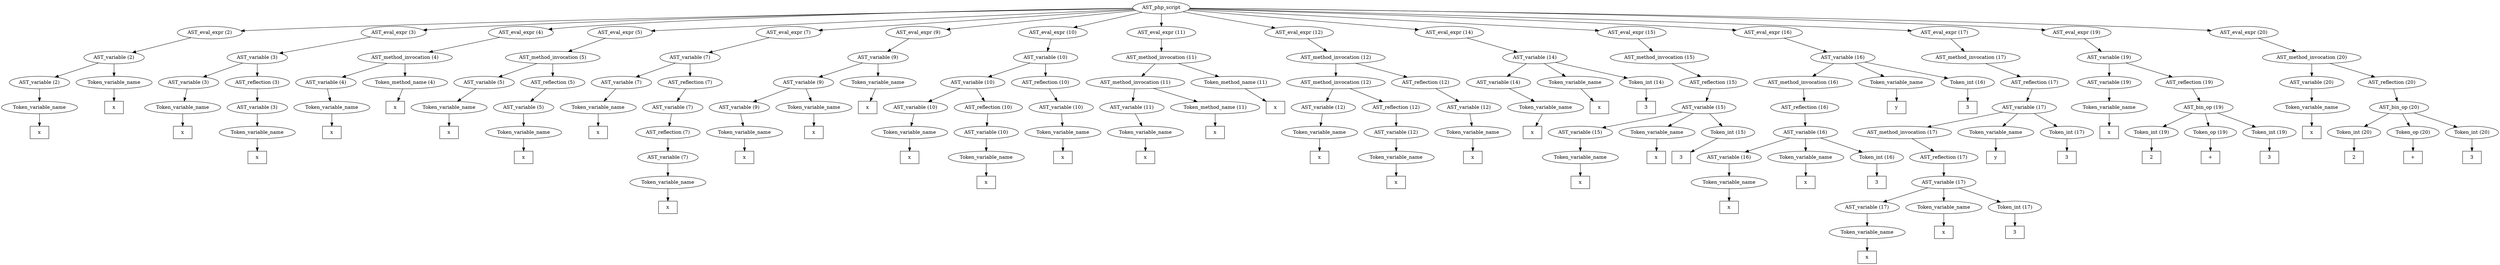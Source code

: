 /*
 * AST in dot format generated by phc -- the PHP compiler
 */

digraph AST {
node_0 [label="AST_php_script"];
node_1 [label="AST_eval_expr (2)"];
node_2 [label="AST_variable (2)"];
node_3 [label="AST_variable (2)"];
node_4 [label="Token_variable_name"];
node_5 [label="x", shape=box]
node_4 -> node_5;
node_3 -> node_4;
node_6 [label="Token_variable_name"];
node_7 [label="x", shape=box]
node_6 -> node_7;
node_2 -> node_6;
node_2 -> node_3;
node_1 -> node_2;
node_8 [label="AST_eval_expr (3)"];
node_9 [label="AST_variable (3)"];
node_10 [label="AST_variable (3)"];
node_11 [label="Token_variable_name"];
node_12 [label="x", shape=box]
node_11 -> node_12;
node_10 -> node_11;
node_13 [label="AST_reflection (3)"];
node_14 [label="AST_variable (3)"];
node_15 [label="Token_variable_name"];
node_16 [label="x", shape=box]
node_15 -> node_16;
node_14 -> node_15;
node_13 -> node_14;
node_9 -> node_13;
node_9 -> node_10;
node_8 -> node_9;
node_17 [label="AST_eval_expr (4)"];
node_18 [label="AST_method_invocation (4)"];
node_19 [label="AST_variable (4)"];
node_20 [label="Token_variable_name"];
node_21 [label="x", shape=box]
node_20 -> node_21;
node_19 -> node_20;
node_22 [label="Token_method_name (4)"];
node_23 [label="x", shape=box]
node_22 -> node_23;
node_18 -> node_22;
node_18 -> node_19;
node_17 -> node_18;
node_24 [label="AST_eval_expr (5)"];
node_25 [label="AST_method_invocation (5)"];
node_26 [label="AST_variable (5)"];
node_27 [label="Token_variable_name"];
node_28 [label="x", shape=box]
node_27 -> node_28;
node_26 -> node_27;
node_29 [label="AST_reflection (5)"];
node_30 [label="AST_variable (5)"];
node_31 [label="Token_variable_name"];
node_32 [label="x", shape=box]
node_31 -> node_32;
node_30 -> node_31;
node_29 -> node_30;
node_25 -> node_29;
node_25 -> node_26;
node_24 -> node_25;
node_33 [label="AST_eval_expr (7)"];
node_34 [label="AST_variable (7)"];
node_35 [label="AST_variable (7)"];
node_36 [label="Token_variable_name"];
node_37 [label="x", shape=box]
node_36 -> node_37;
node_35 -> node_36;
node_38 [label="AST_reflection (7)"];
node_39 [label="AST_variable (7)"];
node_40 [label="AST_reflection (7)"];
node_41 [label="AST_variable (7)"];
node_42 [label="Token_variable_name"];
node_43 [label="x", shape=box]
node_42 -> node_43;
node_41 -> node_42;
node_40 -> node_41;
node_39 -> node_40;
node_38 -> node_39;
node_34 -> node_38;
node_34 -> node_35;
node_33 -> node_34;
node_44 [label="AST_eval_expr (9)"];
node_45 [label="AST_variable (9)"];
node_46 [label="AST_variable (9)"];
node_47 [label="AST_variable (9)"];
node_48 [label="Token_variable_name"];
node_49 [label="x", shape=box]
node_48 -> node_49;
node_47 -> node_48;
node_50 [label="Token_variable_name"];
node_51 [label="x", shape=box]
node_50 -> node_51;
node_46 -> node_50;
node_46 -> node_47;
node_52 [label="Token_variable_name"];
node_53 [label="x", shape=box]
node_52 -> node_53;
node_45 -> node_52;
node_45 -> node_46;
node_44 -> node_45;
node_54 [label="AST_eval_expr (10)"];
node_55 [label="AST_variable (10)"];
node_56 [label="AST_variable (10)"];
node_57 [label="AST_variable (10)"];
node_58 [label="Token_variable_name"];
node_59 [label="x", shape=box]
node_58 -> node_59;
node_57 -> node_58;
node_60 [label="AST_reflection (10)"];
node_61 [label="AST_variable (10)"];
node_62 [label="Token_variable_name"];
node_63 [label="x", shape=box]
node_62 -> node_63;
node_61 -> node_62;
node_60 -> node_61;
node_56 -> node_60;
node_56 -> node_57;
node_64 [label="AST_reflection (10)"];
node_65 [label="AST_variable (10)"];
node_66 [label="Token_variable_name"];
node_67 [label="x", shape=box]
node_66 -> node_67;
node_65 -> node_66;
node_64 -> node_65;
node_55 -> node_64;
node_55 -> node_56;
node_54 -> node_55;
node_68 [label="AST_eval_expr (11)"];
node_69 [label="AST_method_invocation (11)"];
node_70 [label="AST_method_invocation (11)"];
node_71 [label="AST_variable (11)"];
node_72 [label="Token_variable_name"];
node_73 [label="x", shape=box]
node_72 -> node_73;
node_71 -> node_72;
node_74 [label="Token_method_name (11)"];
node_75 [label="x", shape=box]
node_74 -> node_75;
node_70 -> node_74;
node_70 -> node_71;
node_76 [label="Token_method_name (11)"];
node_77 [label="x", shape=box]
node_76 -> node_77;
node_69 -> node_76;
node_69 -> node_70;
node_68 -> node_69;
node_78 [label="AST_eval_expr (12)"];
node_79 [label="AST_method_invocation (12)"];
node_80 [label="AST_method_invocation (12)"];
node_81 [label="AST_variable (12)"];
node_82 [label="Token_variable_name"];
node_83 [label="x", shape=box]
node_82 -> node_83;
node_81 -> node_82;
node_84 [label="AST_reflection (12)"];
node_85 [label="AST_variable (12)"];
node_86 [label="Token_variable_name"];
node_87 [label="x", shape=box]
node_86 -> node_87;
node_85 -> node_86;
node_84 -> node_85;
node_80 -> node_84;
node_80 -> node_81;
node_88 [label="AST_reflection (12)"];
node_89 [label="AST_variable (12)"];
node_90 [label="Token_variable_name"];
node_91 [label="x", shape=box]
node_90 -> node_91;
node_89 -> node_90;
node_88 -> node_89;
node_79 -> node_88;
node_79 -> node_80;
node_78 -> node_79;
node_92 [label="AST_eval_expr (14)"];
node_93 [label="AST_variable (14)"];
node_94 [label="AST_variable (14)"];
node_95 [label="Token_variable_name"];
node_96 [label="x", shape=box]
node_95 -> node_96;
node_94 -> node_95;
node_97 [label="Token_variable_name"];
node_98 [label="x", shape=box]
node_97 -> node_98;
node_99 [label="Token_int (14)"];
node_100 [label="3", shape=box]
node_99 -> node_100;
node_93 -> node_99;
node_93 -> node_97;
node_93 -> node_94;
node_92 -> node_93;
node_101 [label="AST_eval_expr (15)"];
node_102 [label="AST_method_invocation (15)"];
node_103 [label="AST_reflection (15)"];
node_104 [label="AST_variable (15)"];
node_105 [label="AST_variable (15)"];
node_106 [label="Token_variable_name"];
node_107 [label="x", shape=box]
node_106 -> node_107;
node_105 -> node_106;
node_108 [label="Token_variable_name"];
node_109 [label="x", shape=box]
node_108 -> node_109;
node_110 [label="Token_int (15)"];
node_111 [label="3", shape=box]
node_110 -> node_111;
node_104 -> node_110;
node_104 -> node_108;
node_104 -> node_105;
node_103 -> node_104;
node_102 -> node_103;
node_101 -> node_102;
node_112 [label="AST_eval_expr (16)"];
node_113 [label="AST_variable (16)"];
node_114 [label="AST_method_invocation (16)"];
node_115 [label="AST_reflection (16)"];
node_116 [label="AST_variable (16)"];
node_117 [label="AST_variable (16)"];
node_118 [label="Token_variable_name"];
node_119 [label="x", shape=box]
node_118 -> node_119;
node_117 -> node_118;
node_120 [label="Token_variable_name"];
node_121 [label="x", shape=box]
node_120 -> node_121;
node_122 [label="Token_int (16)"];
node_123 [label="3", shape=box]
node_122 -> node_123;
node_116 -> node_122;
node_116 -> node_120;
node_116 -> node_117;
node_115 -> node_116;
node_114 -> node_115;
node_124 [label="Token_variable_name"];
node_125 [label="y", shape=box]
node_124 -> node_125;
node_126 [label="Token_int (16)"];
node_127 [label="3", shape=box]
node_126 -> node_127;
node_113 -> node_126;
node_113 -> node_124;
node_113 -> node_114;
node_112 -> node_113;
node_128 [label="AST_eval_expr (17)"];
node_129 [label="AST_method_invocation (17)"];
node_130 [label="AST_reflection (17)"];
node_131 [label="AST_variable (17)"];
node_132 [label="AST_method_invocation (17)"];
node_133 [label="AST_reflection (17)"];
node_134 [label="AST_variable (17)"];
node_135 [label="AST_variable (17)"];
node_136 [label="Token_variable_name"];
node_137 [label="x", shape=box]
node_136 -> node_137;
node_135 -> node_136;
node_138 [label="Token_variable_name"];
node_139 [label="x", shape=box]
node_138 -> node_139;
node_140 [label="Token_int (17)"];
node_141 [label="3", shape=box]
node_140 -> node_141;
node_134 -> node_140;
node_134 -> node_138;
node_134 -> node_135;
node_133 -> node_134;
node_132 -> node_133;
node_142 [label="Token_variable_name"];
node_143 [label="y", shape=box]
node_142 -> node_143;
node_144 [label="Token_int (17)"];
node_145 [label="3", shape=box]
node_144 -> node_145;
node_131 -> node_144;
node_131 -> node_142;
node_131 -> node_132;
node_130 -> node_131;
node_129 -> node_130;
node_128 -> node_129;
node_146 [label="AST_eval_expr (19)"];
node_147 [label="AST_variable (19)"];
node_148 [label="AST_variable (19)"];
node_149 [label="Token_variable_name"];
node_150 [label="x", shape=box]
node_149 -> node_150;
node_148 -> node_149;
node_151 [label="AST_reflection (19)"];
node_152 [label="AST_bin_op (19)"];
node_153 [label="Token_int (19)"];
node_154 [label="2", shape=box]
node_153 -> node_154;
node_155 [label="Token_op (19)"];
node_156 [label="+", shape=box]
node_155 -> node_156;
node_157 [label="Token_int (19)"];
node_158 [label="3", shape=box]
node_157 -> node_158;
node_152 -> node_157;
node_152 -> node_155;
node_152 -> node_153;
node_151 -> node_152;
node_147 -> node_151;
node_147 -> node_148;
node_146 -> node_147;
node_159 [label="AST_eval_expr (20)"];
node_160 [label="AST_method_invocation (20)"];
node_161 [label="AST_variable (20)"];
node_162 [label="Token_variable_name"];
node_163 [label="x", shape=box]
node_162 -> node_163;
node_161 -> node_162;
node_164 [label="AST_reflection (20)"];
node_165 [label="AST_bin_op (20)"];
node_166 [label="Token_int (20)"];
node_167 [label="2", shape=box]
node_166 -> node_167;
node_168 [label="Token_op (20)"];
node_169 [label="+", shape=box]
node_168 -> node_169;
node_170 [label="Token_int (20)"];
node_171 [label="3", shape=box]
node_170 -> node_171;
node_165 -> node_170;
node_165 -> node_168;
node_165 -> node_166;
node_164 -> node_165;
node_160 -> node_164;
node_160 -> node_161;
node_159 -> node_160;
node_0 -> node_159;
node_0 -> node_146;
node_0 -> node_128;
node_0 -> node_112;
node_0 -> node_101;
node_0 -> node_92;
node_0 -> node_78;
node_0 -> node_68;
node_0 -> node_54;
node_0 -> node_44;
node_0 -> node_33;
node_0 -> node_24;
node_0 -> node_17;
node_0 -> node_8;
node_0 -> node_1;
}

